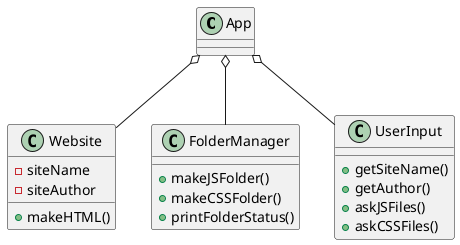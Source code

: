 @startuml
class App{

}

class Website{
- siteName
- siteAuthor
+makeHTML()
}

class FolderManager{
+makeJSFolder()
+makeCSSFolder()
+printFolderStatus()
}

class UserInput{
+getSiteName()
+getAuthor()
+askJSFiles()
+askCSSFiles()
}

App o-- UserInput
App o-- FolderManager
App o-- Website
@enduml